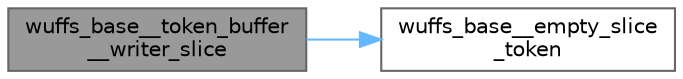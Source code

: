 digraph "wuffs_base__token_buffer__writer_slice"
{
 // LATEX_PDF_SIZE
  bgcolor="transparent";
  edge [fontname=Helvetica,fontsize=10,labelfontname=Helvetica,labelfontsize=10];
  node [fontname=Helvetica,fontsize=10,shape=box,height=0.2,width=0.4];
  rankdir="LR";
  Node1 [id="Node000001",label="wuffs_base__token_buffer\l__writer_slice",height=0.2,width=0.4,color="gray40", fillcolor="grey60", style="filled", fontcolor="black",tooltip=" "];
  Node1 -> Node2 [id="edge1_Node000001_Node000002",color="steelblue1",style="solid",tooltip=" "];
  Node2 [id="Node000002",label="wuffs_base__empty_slice\l_token",height=0.2,width=0.4,color="grey40", fillcolor="white", style="filled",URL="$wuffs-v0_83_8c.html#a6f050f80bb4ed6d7a0dbf93dccbb9f2e",tooltip=" "];
}
